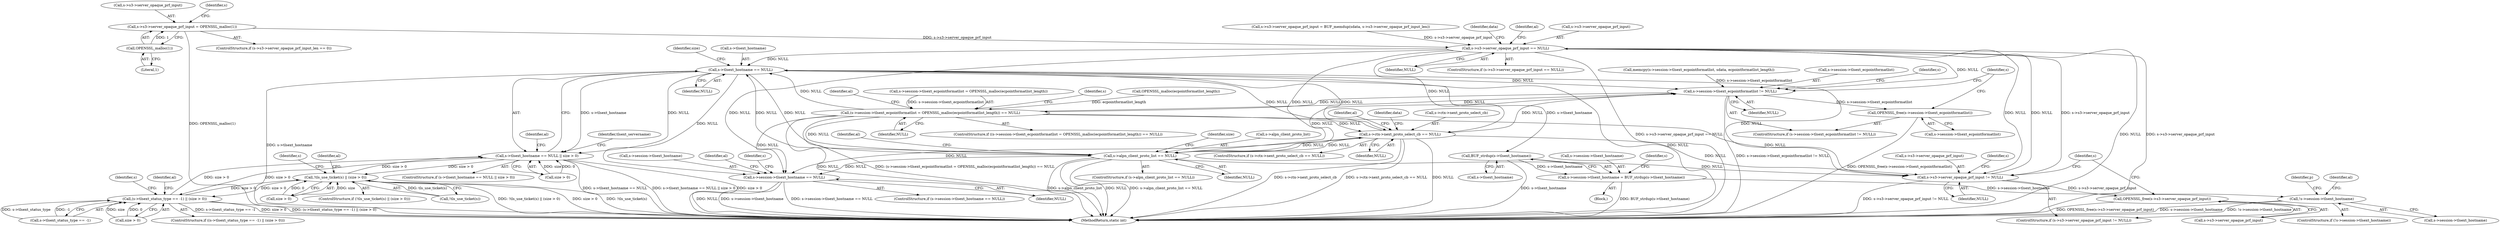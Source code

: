digraph "0_openssl_fb0bc2b273bcc2d5401dd883fe869af4fc74bb21@API" {
"1000479" [label="(Call,s->s3->server_opaque_prf_input = OPENSSL_malloc(1))"];
"1000485" [label="(Call,OPENSSL_malloc(1))"];
"1000502" [label="(Call,s->s3->server_opaque_prf_input == NULL)"];
"1000249" [label="(Call,s->tlsext_hostname == NULL)"];
"1000248" [label="(Call,s->tlsext_hostname == NULL || size > 0)"];
"1000393" [label="(Call,!tls_use_ticket(s) || (size > 0))"];
"1000523" [label="(Call,(s->tlsext_status_type == -1) || (size > 0))"];
"1000310" [label="(Call,s->session->tlsext_ecpointformatlist != NULL)"];
"1000317" [label="(Call,OPENSSL_free(s->session->tlsext_ecpointformatlist))"];
"1000324" [label="(Call,(s->session->tlsext_ecpointformatlist = OPENSSL_malloc(ecpointformatlist_length)) == NULL)"];
"1000458" [label="(Call,s->s3->server_opaque_prf_input != NULL)"];
"1000465" [label="(Call,OPENSSL_free(s->s3->server_opaque_prf_input))"];
"1000564" [label="(Call,s->ctx->next_proto_select_cb == NULL)"];
"1000657" [label="(Call,s->alpn_client_proto_list == NULL)"];
"1000964" [label="(Call,s->session->tlsext_hostname == NULL)"];
"1000978" [label="(Call,BUF_strdup(s->tlsext_hostname))"];
"1000972" [label="(Call,s->session->tlsext_hostname = BUF_strdup(s->tlsext_hostname))"];
"1000983" [label="(Call,!s->session->tlsext_hostname)"];
"1000964" [label="(Call,s->session->tlsext_hostname == NULL)"];
"1000479" [label="(Call,s->s3->server_opaque_prf_input = OPENSSL_malloc(1))"];
"1000563" [label="(ControlStructure,if (s->ctx->next_proto_select_cb == NULL))"];
"1000975" [label="(Identifier,s)"];
"1000665" [label="(Identifier,al)"];
"1000248" [label="(Call,s->tlsext_hostname == NULL || size > 0)"];
"1000260" [label="(Identifier,al)"];
"1000524" [label="(Call,s->tlsext_status_type == -1)"];
"1000397" [label="(Call,size > 0)"];
"1000457" [label="(ControlStructure,if (s->s3->server_opaque_prf_input != NULL))"];
"1000458" [label="(Call,s->s3->server_opaque_prf_input != NULL)"];
"1000253" [label="(Identifier,NULL)"];
"1000485" [label="(Call,OPENSSL_malloc(1))"];
"1000403" [label="(Identifier,al)"];
"1000311" [label="(Call,s->session->tlsext_ecpointformatlist)"];
"1000320" [label="(Identifier,s)"];
"1000316" [label="(Identifier,NULL)"];
"1000530" [label="(Call,size > 0)"];
"1000965" [label="(Call,s->session->tlsext_hostname)"];
"1000309" [label="(ControlStructure,if (s->session->tlsext_ecpointformatlist != NULL))"];
"1000331" [label="(Call,OPENSSL_malloc(ecpointformatlist_length))"];
"1000247" [label="(ControlStructure,if (s->tlsext_hostname == NULL || size > 0))"];
"1000984" [label="(Call,s->session->tlsext_hostname)"];
"1000502" [label="(Call,s->s3->server_opaque_prf_input == NULL)"];
"1000486" [label="(Literal,1)"];
"1000972" [label="(Call,s->session->tlsext_hostname = BUF_strdup(s->tlsext_hostname))"];
"1000574" [label="(Identifier,al)"];
"1000508" [label="(Identifier,NULL)"];
"1000522" [label="(ControlStructure,if ((s->tlsext_status_type == -1) || (size > 0)))"];
"1000536" [label="(Identifier,al)"];
"1000512" [label="(Identifier,al)"];
"1001006" [label="(Identifier,p)"];
"1000983" [label="(Call,!s->session->tlsext_hostname)"];
"1000503" [label="(Call,s->s3->server_opaque_prf_input)"];
"1000581" [label="(Identifier,data)"];
"1000978" [label="(Call,BUF_strdup(s->tlsext_hostname))"];
"1000392" [label="(ControlStructure,if (!tls_use_ticket(s) || (size > 0)))"];
"1000250" [label="(Call,s->tlsext_hostname)"];
"1000480" [label="(Call,s->s3->server_opaque_prf_input)"];
"1000488" [label="(Call,s->s3->server_opaque_prf_input = BUF_memdup(sdata, s->s3->server_opaque_prf_input_len))"];
"1000328" [label="(Identifier,s)"];
"1000973" [label="(Call,s->session->tlsext_hostname)"];
"1000333" [label="(Identifier,NULL)"];
"1000318" [label="(Call,s->session->tlsext_ecpointformatlist)"];
"1000992" [label="(Identifier,al)"];
"1000661" [label="(Identifier,NULL)"];
"1000971" [label="(Block,)"];
"1000542" [label="(Identifier,s)"];
"1000324" [label="(Call,(s->session->tlsext_ecpointformatlist = OPENSSL_malloc(ecpointformatlist_length)) == NULL)"];
"1000325" [label="(Call,s->session->tlsext_ecpointformatlist = OPENSSL_malloc(ecpointformatlist_length))"];
"1000465" [label="(Call,OPENSSL_free(s->s3->server_opaque_prf_input))"];
"1000249" [label="(Call,s->tlsext_hostname == NULL)"];
"1000471" [label="(ControlStructure,if (s->s3->server_opaque_prf_input_len == 0))"];
"1000468" [label="(Identifier,s)"];
"1000348" [label="(Call,memcpy(s->session->tlsext_ecpointformatlist, sdata, ecpointformatlist_length))"];
"1000505" [label="(Identifier,s)"];
"1000523" [label="(Call,(s->tlsext_status_type == -1) || (size > 0))"];
"1000409" [label="(Identifier,s)"];
"1000570" [label="(Identifier,NULL)"];
"1000982" [label="(ControlStructure,if (!s->session->tlsext_hostname))"];
"1000464" [label="(Identifier,NULL)"];
"1000565" [label="(Call,s->ctx->next_proto_select_cb)"];
"1000963" [label="(ControlStructure,if (s->session->tlsext_hostname == NULL))"];
"1001038" [label="(MethodReturn,static int)"];
"1000394" [label="(Call,!tls_use_ticket(s))"];
"1000656" [label="(ControlStructure,if (s->alpn_client_proto_list == NULL))"];
"1000393" [label="(Call,!tls_use_ticket(s) || (size > 0))"];
"1000970" [label="(Identifier,NULL)"];
"1000317" [label="(Call,OPENSSL_free(s->session->tlsext_ecpointformatlist))"];
"1000255" [label="(Identifier,size)"];
"1000671" [label="(Identifier,size)"];
"1000933" [label="(Identifier,data)"];
"1000459" [label="(Call,s->s3->server_opaque_prf_input)"];
"1000979" [label="(Call,s->tlsext_hostname)"];
"1000310" [label="(Call,s->session->tlsext_ecpointformatlist != NULL)"];
"1000265" [label="(Identifier,tlsext_servername)"];
"1000657" [label="(Call,s->alpn_client_proto_list == NULL)"];
"1000986" [label="(Identifier,s)"];
"1000323" [label="(ControlStructure,if ((s->session->tlsext_ecpointformatlist = OPENSSL_malloc(ecpointformatlist_length)) == NULL))"];
"1000658" [label="(Call,s->alpn_client_proto_list)"];
"1000466" [label="(Call,s->s3->server_opaque_prf_input)"];
"1001000" [label="(Identifier,al)"];
"1000337" [label="(Identifier,al)"];
"1000501" [label="(ControlStructure,if (s->s3->server_opaque_prf_input == NULL))"];
"1000344" [label="(Identifier,s)"];
"1000254" [label="(Call,size > 0)"];
"1000564" [label="(Call,s->ctx->next_proto_select_cb == NULL)"];
"1000475" [label="(Identifier,s)"];
"1000479" -> "1000471"  [label="AST: "];
"1000479" -> "1000485"  [label="CFG: "];
"1000480" -> "1000479"  [label="AST: "];
"1000485" -> "1000479"  [label="AST: "];
"1000505" -> "1000479"  [label="CFG: "];
"1000479" -> "1001038"  [label="DDG: OPENSSL_malloc(1)"];
"1000485" -> "1000479"  [label="DDG: 1"];
"1000479" -> "1000502"  [label="DDG: s->s3->server_opaque_prf_input"];
"1000485" -> "1000486"  [label="CFG: "];
"1000486" -> "1000485"  [label="AST: "];
"1000502" -> "1000501"  [label="AST: "];
"1000502" -> "1000508"  [label="CFG: "];
"1000503" -> "1000502"  [label="AST: "];
"1000508" -> "1000502"  [label="AST: "];
"1000512" -> "1000502"  [label="CFG: "];
"1000933" -> "1000502"  [label="CFG: "];
"1000502" -> "1001038"  [label="DDG: s->s3->server_opaque_prf_input"];
"1000502" -> "1001038"  [label="DDG: s->s3->server_opaque_prf_input == NULL"];
"1000502" -> "1001038"  [label="DDG: NULL"];
"1000502" -> "1000249"  [label="DDG: NULL"];
"1000502" -> "1000310"  [label="DDG: NULL"];
"1000502" -> "1000458"  [label="DDG: s->s3->server_opaque_prf_input"];
"1000502" -> "1000458"  [label="DDG: NULL"];
"1000488" -> "1000502"  [label="DDG: s->s3->server_opaque_prf_input"];
"1000458" -> "1000502"  [label="DDG: NULL"];
"1000502" -> "1000564"  [label="DDG: NULL"];
"1000502" -> "1000657"  [label="DDG: NULL"];
"1000502" -> "1000964"  [label="DDG: NULL"];
"1000249" -> "1000248"  [label="AST: "];
"1000249" -> "1000253"  [label="CFG: "];
"1000250" -> "1000249"  [label="AST: "];
"1000253" -> "1000249"  [label="AST: "];
"1000255" -> "1000249"  [label="CFG: "];
"1000248" -> "1000249"  [label="CFG: "];
"1000249" -> "1001038"  [label="DDG: NULL"];
"1000249" -> "1001038"  [label="DDG: s->tlsext_hostname"];
"1000249" -> "1000248"  [label="DDG: s->tlsext_hostname"];
"1000249" -> "1000248"  [label="DDG: NULL"];
"1000324" -> "1000249"  [label="DDG: NULL"];
"1000657" -> "1000249"  [label="DDG: NULL"];
"1000564" -> "1000249"  [label="DDG: NULL"];
"1000249" -> "1000310"  [label="DDG: NULL"];
"1000249" -> "1000458"  [label="DDG: NULL"];
"1000249" -> "1000564"  [label="DDG: NULL"];
"1000249" -> "1000657"  [label="DDG: NULL"];
"1000249" -> "1000964"  [label="DDG: NULL"];
"1000249" -> "1000978"  [label="DDG: s->tlsext_hostname"];
"1000248" -> "1000247"  [label="AST: "];
"1000248" -> "1000254"  [label="CFG: "];
"1000254" -> "1000248"  [label="AST: "];
"1000260" -> "1000248"  [label="CFG: "];
"1000265" -> "1000248"  [label="CFG: "];
"1000248" -> "1001038"  [label="DDG: s->tlsext_hostname == NULL || size > 0"];
"1000248" -> "1001038"  [label="DDG: size > 0"];
"1000248" -> "1001038"  [label="DDG: s->tlsext_hostname == NULL"];
"1000393" -> "1000248"  [label="DDG: size > 0"];
"1000523" -> "1000248"  [label="DDG: size > 0"];
"1000254" -> "1000248"  [label="DDG: size"];
"1000254" -> "1000248"  [label="DDG: 0"];
"1000248" -> "1000393"  [label="DDG: size > 0"];
"1000248" -> "1000523"  [label="DDG: size > 0"];
"1000393" -> "1000392"  [label="AST: "];
"1000393" -> "1000394"  [label="CFG: "];
"1000393" -> "1000397"  [label="CFG: "];
"1000394" -> "1000393"  [label="AST: "];
"1000397" -> "1000393"  [label="AST: "];
"1000403" -> "1000393"  [label="CFG: "];
"1000409" -> "1000393"  [label="CFG: "];
"1000393" -> "1001038"  [label="DDG: size > 0"];
"1000393" -> "1001038"  [label="DDG: !tls_use_ticket(s)"];
"1000393" -> "1001038"  [label="DDG: !tls_use_ticket(s) || (size > 0)"];
"1000394" -> "1000393"  [label="DDG: tls_use_ticket(s)"];
"1000397" -> "1000393"  [label="DDG: size"];
"1000397" -> "1000393"  [label="DDG: 0"];
"1000523" -> "1000393"  [label="DDG: size > 0"];
"1000393" -> "1000523"  [label="DDG: size > 0"];
"1000523" -> "1000522"  [label="AST: "];
"1000523" -> "1000524"  [label="CFG: "];
"1000523" -> "1000530"  [label="CFG: "];
"1000524" -> "1000523"  [label="AST: "];
"1000530" -> "1000523"  [label="AST: "];
"1000536" -> "1000523"  [label="CFG: "];
"1000542" -> "1000523"  [label="CFG: "];
"1000523" -> "1001038"  [label="DDG: s->tlsext_status_type == -1"];
"1000523" -> "1001038"  [label="DDG: size > 0"];
"1000523" -> "1001038"  [label="DDG: (s->tlsext_status_type == -1) || (size > 0)"];
"1000524" -> "1000523"  [label="DDG: s->tlsext_status_type"];
"1000524" -> "1000523"  [label="DDG: -1"];
"1000530" -> "1000523"  [label="DDG: size"];
"1000530" -> "1000523"  [label="DDG: 0"];
"1000310" -> "1000309"  [label="AST: "];
"1000310" -> "1000316"  [label="CFG: "];
"1000311" -> "1000310"  [label="AST: "];
"1000316" -> "1000310"  [label="AST: "];
"1000320" -> "1000310"  [label="CFG: "];
"1000328" -> "1000310"  [label="CFG: "];
"1000310" -> "1001038"  [label="DDG: s->session->tlsext_ecpointformatlist != NULL"];
"1000348" -> "1000310"  [label="DDG: s->session->tlsext_ecpointformatlist"];
"1000324" -> "1000310"  [label="DDG: NULL"];
"1000657" -> "1000310"  [label="DDG: NULL"];
"1000564" -> "1000310"  [label="DDG: NULL"];
"1000310" -> "1000317"  [label="DDG: s->session->tlsext_ecpointformatlist"];
"1000310" -> "1000324"  [label="DDG: NULL"];
"1000317" -> "1000309"  [label="AST: "];
"1000317" -> "1000318"  [label="CFG: "];
"1000318" -> "1000317"  [label="AST: "];
"1000328" -> "1000317"  [label="CFG: "];
"1000317" -> "1001038"  [label="DDG: OPENSSL_free(s->session->tlsext_ecpointformatlist)"];
"1000324" -> "1000323"  [label="AST: "];
"1000324" -> "1000333"  [label="CFG: "];
"1000325" -> "1000324"  [label="AST: "];
"1000333" -> "1000324"  [label="AST: "];
"1000337" -> "1000324"  [label="CFG: "];
"1000344" -> "1000324"  [label="CFG: "];
"1000324" -> "1001038"  [label="DDG: NULL"];
"1000324" -> "1001038"  [label="DDG: (s->session->tlsext_ecpointformatlist = OPENSSL_malloc(ecpointformatlist_length)) == NULL"];
"1000325" -> "1000324"  [label="DDG: s->session->tlsext_ecpointformatlist"];
"1000331" -> "1000324"  [label="DDG: ecpointformatlist_length"];
"1000324" -> "1000458"  [label="DDG: NULL"];
"1000324" -> "1000564"  [label="DDG: NULL"];
"1000324" -> "1000657"  [label="DDG: NULL"];
"1000324" -> "1000964"  [label="DDG: NULL"];
"1000458" -> "1000457"  [label="AST: "];
"1000458" -> "1000464"  [label="CFG: "];
"1000459" -> "1000458"  [label="AST: "];
"1000464" -> "1000458"  [label="AST: "];
"1000468" -> "1000458"  [label="CFG: "];
"1000475" -> "1000458"  [label="CFG: "];
"1000458" -> "1001038"  [label="DDG: s->s3->server_opaque_prf_input != NULL"];
"1000657" -> "1000458"  [label="DDG: NULL"];
"1000564" -> "1000458"  [label="DDG: NULL"];
"1000458" -> "1000465"  [label="DDG: s->s3->server_opaque_prf_input"];
"1000465" -> "1000457"  [label="AST: "];
"1000465" -> "1000466"  [label="CFG: "];
"1000466" -> "1000465"  [label="AST: "];
"1000475" -> "1000465"  [label="CFG: "];
"1000465" -> "1001038"  [label="DDG: OPENSSL_free(s->s3->server_opaque_prf_input)"];
"1000564" -> "1000563"  [label="AST: "];
"1000564" -> "1000570"  [label="CFG: "];
"1000565" -> "1000564"  [label="AST: "];
"1000570" -> "1000564"  [label="AST: "];
"1000574" -> "1000564"  [label="CFG: "];
"1000581" -> "1000564"  [label="CFG: "];
"1000564" -> "1001038"  [label="DDG: s->ctx->next_proto_select_cb"];
"1000564" -> "1001038"  [label="DDG: s->ctx->next_proto_select_cb == NULL"];
"1000564" -> "1001038"  [label="DDG: NULL"];
"1000657" -> "1000564"  [label="DDG: NULL"];
"1000564" -> "1000657"  [label="DDG: NULL"];
"1000564" -> "1000964"  [label="DDG: NULL"];
"1000657" -> "1000656"  [label="AST: "];
"1000657" -> "1000661"  [label="CFG: "];
"1000658" -> "1000657"  [label="AST: "];
"1000661" -> "1000657"  [label="AST: "];
"1000665" -> "1000657"  [label="CFG: "];
"1000671" -> "1000657"  [label="CFG: "];
"1000657" -> "1001038"  [label="DDG: NULL"];
"1000657" -> "1001038"  [label="DDG: s->alpn_client_proto_list"];
"1000657" -> "1001038"  [label="DDG: s->alpn_client_proto_list == NULL"];
"1000657" -> "1000964"  [label="DDG: NULL"];
"1000964" -> "1000963"  [label="AST: "];
"1000964" -> "1000970"  [label="CFG: "];
"1000965" -> "1000964"  [label="AST: "];
"1000970" -> "1000964"  [label="AST: "];
"1000975" -> "1000964"  [label="CFG: "];
"1001000" -> "1000964"  [label="CFG: "];
"1000964" -> "1001038"  [label="DDG: s->session->tlsext_hostname"];
"1000964" -> "1001038"  [label="DDG: s->session->tlsext_hostname == NULL"];
"1000964" -> "1001038"  [label="DDG: NULL"];
"1000978" -> "1000972"  [label="AST: "];
"1000978" -> "1000979"  [label="CFG: "];
"1000979" -> "1000978"  [label="AST: "];
"1000972" -> "1000978"  [label="CFG: "];
"1000978" -> "1001038"  [label="DDG: s->tlsext_hostname"];
"1000978" -> "1000972"  [label="DDG: s->tlsext_hostname"];
"1000972" -> "1000971"  [label="AST: "];
"1000973" -> "1000972"  [label="AST: "];
"1000986" -> "1000972"  [label="CFG: "];
"1000972" -> "1001038"  [label="DDG: BUF_strdup(s->tlsext_hostname)"];
"1000972" -> "1000983"  [label="DDG: s->session->tlsext_hostname"];
"1000983" -> "1000982"  [label="AST: "];
"1000983" -> "1000984"  [label="CFG: "];
"1000984" -> "1000983"  [label="AST: "];
"1000992" -> "1000983"  [label="CFG: "];
"1001006" -> "1000983"  [label="CFG: "];
"1000983" -> "1001038"  [label="DDG: s->session->tlsext_hostname"];
"1000983" -> "1001038"  [label="DDG: !s->session->tlsext_hostname"];
}
